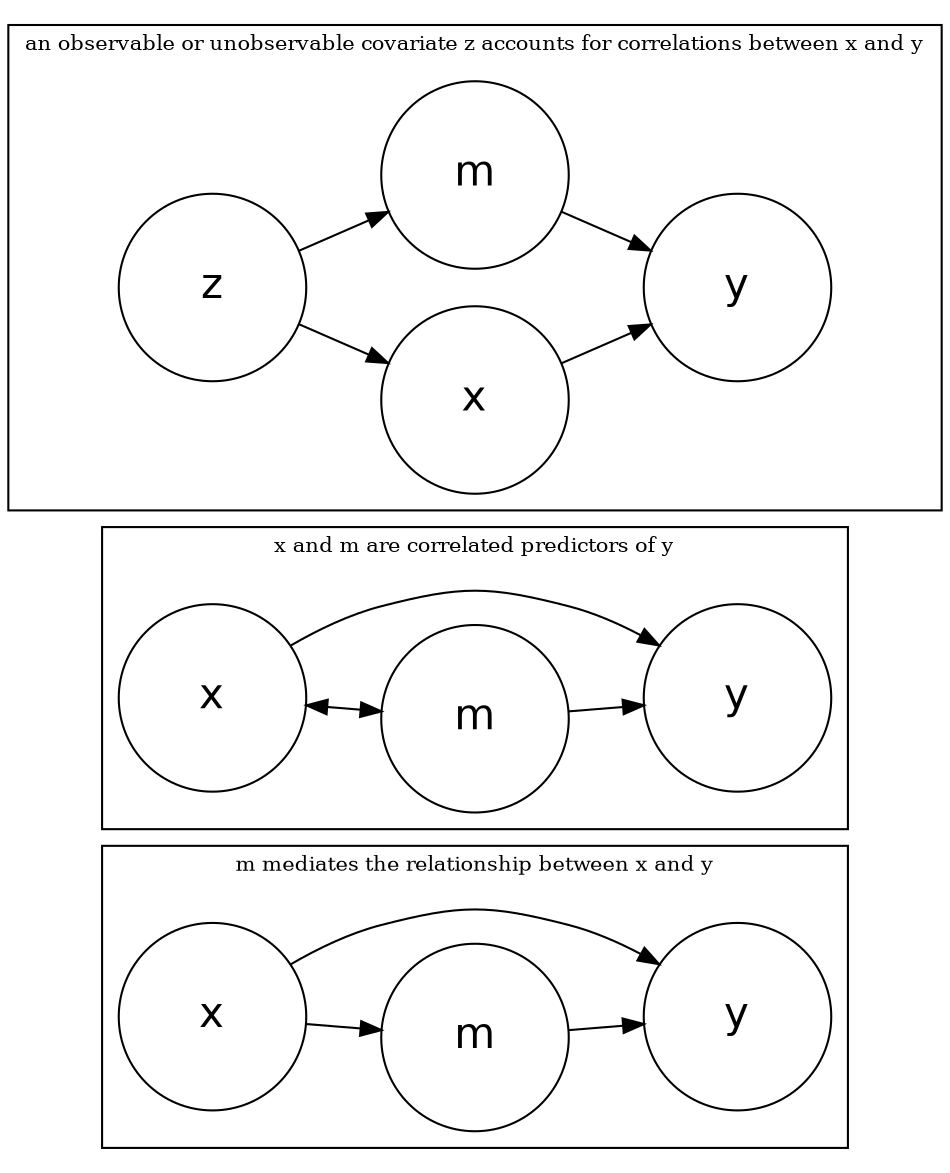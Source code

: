 digraph boxes_and_circles {

  # a 'graph' statement
  graph [overlap = true, 
        fontsize = 10,
        rankdir = LR]

  # several 'node' statements
  node [shape = box,
        fontname = Helvetica]

  node [shape = circle,
        fontsize = 20,
        fixedsize = true,
        width = 1.25] // sets as circles

  x1 [label = "x"]
  
  x2 [label = "x"]
  
  x3 [label = "x"]

  m1 [label = "m"]

  m2 [label = "m"]

  m3 [label = "m"]

  y1 [label = "y"]
  
  y2 [label = "y"]
  
  y3 [label = "y"]

  # several 'edge' statements
  
 	subgraph cluster_1 {
 	
 	label = "m mediates the relationship between x and y";
 
  x1 -> m1 
  m1 -> y1 
  x1 -> y1 
  
 	}  
 	
 	subgraph cluster_2 {
 	  
 	label = "x and m are correlated predictors of y";
  
  x2 -> m2 [dir=both]
  x2 -> y2
  m2 -> y2
  
 	}
  
	subgraph cluster_3 {
	  
  label = "an observable or unobservable covariate z accounts for correlations between x and y";
  
  x3 -> y3
  m3 -> y3
  z -> x3
  z -> m3
  
	}
}